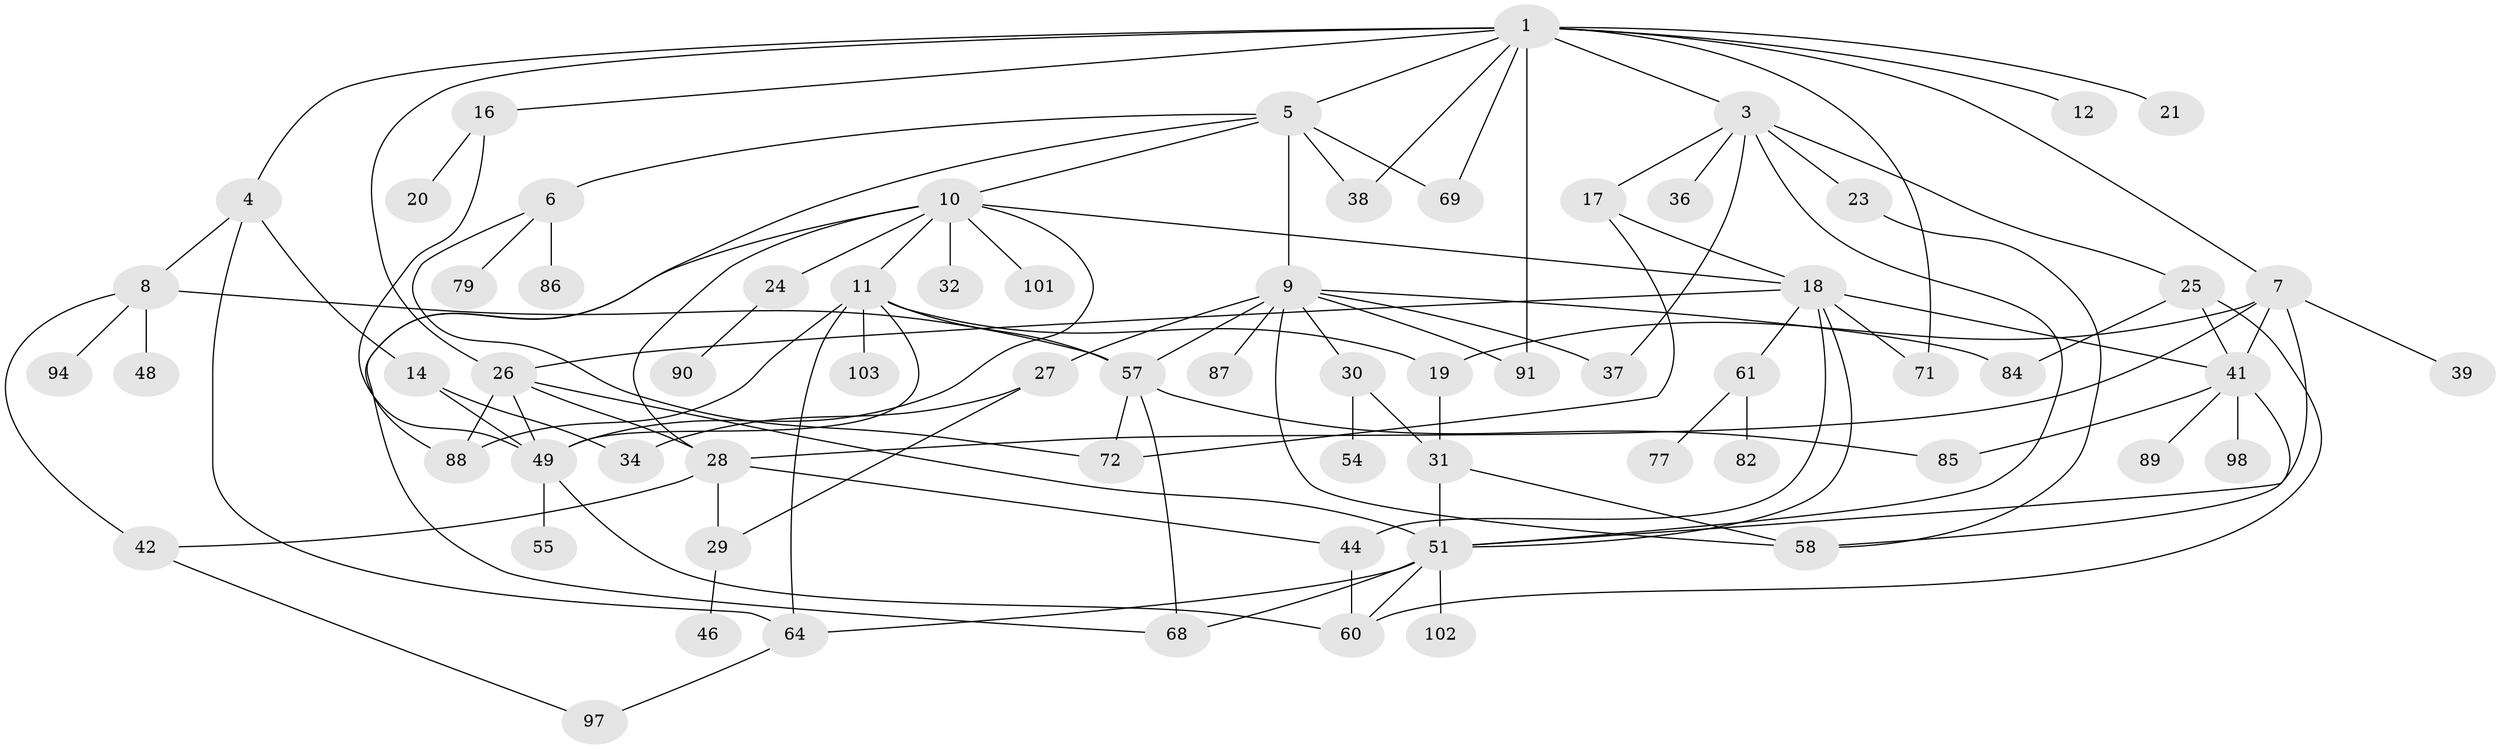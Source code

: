 // original degree distribution, {6: 0.038461538461538464, 9: 0.019230769230769232, 7: 0.028846153846153848, 4: 0.09615384615384616, 5: 0.07692307692307693, 2: 0.2403846153846154, 3: 0.23076923076923078, 1: 0.25961538461538464, 8: 0.009615384615384616}
// Generated by graph-tools (version 1.1) at 2025/10/02/27/25 16:10:54]
// undirected, 68 vertices, 111 edges
graph export_dot {
graph [start="1"]
  node [color=gray90,style=filled];
  1 [super="+2"];
  3 [super="+13"];
  4;
  5 [super="+45"];
  6 [super="+100"];
  7 [super="+33"];
  8 [super="+78"];
  9 [super="+67"];
  10 [super="+22"];
  11 [super="+15"];
  12 [super="+35"];
  14;
  16 [super="+50"];
  17 [super="+104"];
  18 [super="+40"];
  19 [super="+92"];
  20;
  21;
  23;
  24 [super="+62"];
  25 [super="+43"];
  26 [super="+63"];
  27 [super="+66"];
  28 [super="+53"];
  29 [super="+99"];
  30;
  31 [super="+81"];
  32 [super="+47"];
  34 [super="+52"];
  36;
  37 [super="+59"];
  38 [super="+74"];
  39;
  41 [super="+93"];
  42 [super="+56"];
  44;
  46;
  48;
  49 [super="+73"];
  51 [super="+83"];
  54;
  55;
  57 [super="+65"];
  58 [super="+70"];
  60 [super="+80"];
  61;
  64 [super="+76"];
  68;
  69 [super="+75"];
  71;
  72;
  77;
  79;
  82;
  84;
  85 [super="+95"];
  86;
  87;
  88 [super="+96"];
  89;
  90;
  91;
  94;
  97;
  98;
  101;
  102;
  103;
  1 -- 5;
  1 -- 21;
  1 -- 38;
  1 -- 69;
  1 -- 71 [weight=2];
  1 -- 3;
  1 -- 4;
  1 -- 7;
  1 -- 12;
  1 -- 16;
  1 -- 26;
  1 -- 91;
  3 -- 17;
  3 -- 23;
  3 -- 25;
  3 -- 37;
  3 -- 51;
  3 -- 36;
  4 -- 8;
  4 -- 14;
  4 -- 64;
  5 -- 6;
  5 -- 9;
  5 -- 10;
  5 -- 69;
  5 -- 88;
  5 -- 38;
  6 -- 79;
  6 -- 86;
  6 -- 72;
  7 -- 28;
  7 -- 51;
  7 -- 39;
  7 -- 19;
  7 -- 41;
  8 -- 48;
  8 -- 94;
  8 -- 42;
  8 -- 57;
  9 -- 27;
  9 -- 30;
  9 -- 57;
  9 -- 87;
  9 -- 91;
  9 -- 58;
  9 -- 84;
  9 -- 37;
  10 -- 11;
  10 -- 18;
  10 -- 24;
  10 -- 32;
  10 -- 68;
  10 -- 101;
  10 -- 28;
  10 -- 49;
  11 -- 49;
  11 -- 57;
  11 -- 19;
  11 -- 103;
  11 -- 64;
  11 -- 88;
  14 -- 34;
  14 -- 49;
  16 -- 20;
  16 -- 49;
  17 -- 72;
  17 -- 18;
  18 -- 61;
  18 -- 71;
  18 -- 41;
  18 -- 44;
  18 -- 51;
  18 -- 26 [weight=3];
  19 -- 31;
  23 -- 58;
  24 -- 90;
  25 -- 84;
  25 -- 60;
  25 -- 41;
  26 -- 88;
  26 -- 28;
  26 -- 51;
  26 -- 49;
  27 -- 29;
  27 -- 34;
  28 -- 42;
  28 -- 29;
  28 -- 44;
  29 -- 46;
  30 -- 31;
  30 -- 54;
  31 -- 51;
  31 -- 58;
  41 -- 58;
  41 -- 89;
  41 -- 98;
  41 -- 85;
  42 -- 97;
  44 -- 60;
  49 -- 55;
  49 -- 60;
  51 -- 64;
  51 -- 102;
  51 -- 68;
  51 -- 60;
  57 -- 85;
  57 -- 68;
  57 -- 72;
  61 -- 77;
  61 -- 82;
  64 -- 97;
}
